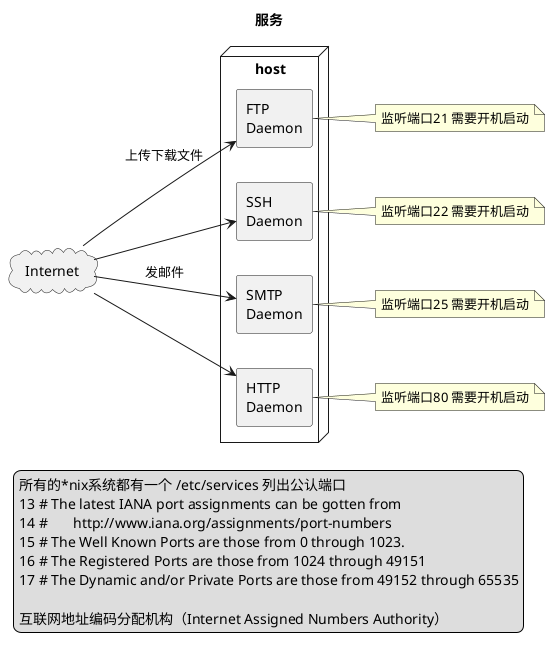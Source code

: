 @startuml
title 服务
left to right direction


cloud "Internet" as internet


node host{
    agent "FTP\nDaemon" as ftpd
    agent "SSH\nDaemon" as sshd
    agent "SMTP\nDaemon" as postfix
    agent "HTTP\nDaemon" as nginx
}

internet --> ftpd: 上传下载文件
internet --> sshd
internet --> postfix: 发邮件
internet --> nginx

note right of ftpd: 监听端口21 需要开机启动
note right of sshd: 监听端口22 需要开机启动
note right of postfix: 监听端口25 需要开机启动
note right of nginx: 监听端口80 需要开机启动

legend center
    所有的*nix系统都有一个 /etc/services 列出公认端口
   13 # The latest IANA port assignments can be gotten from
   14 #       http://www.iana.org/assignments/port-numbers
   15 # The Well Known Ports are those from 0 through 1023.
   16 # The Registered Ports are those from 1024 through 49151
   17 # The Dynamic and/or Private Ports are those from 49152 through 65535

   互联网地址编码分配机构（Internet Assigned Numbers Authority）
endlegend
@enduml